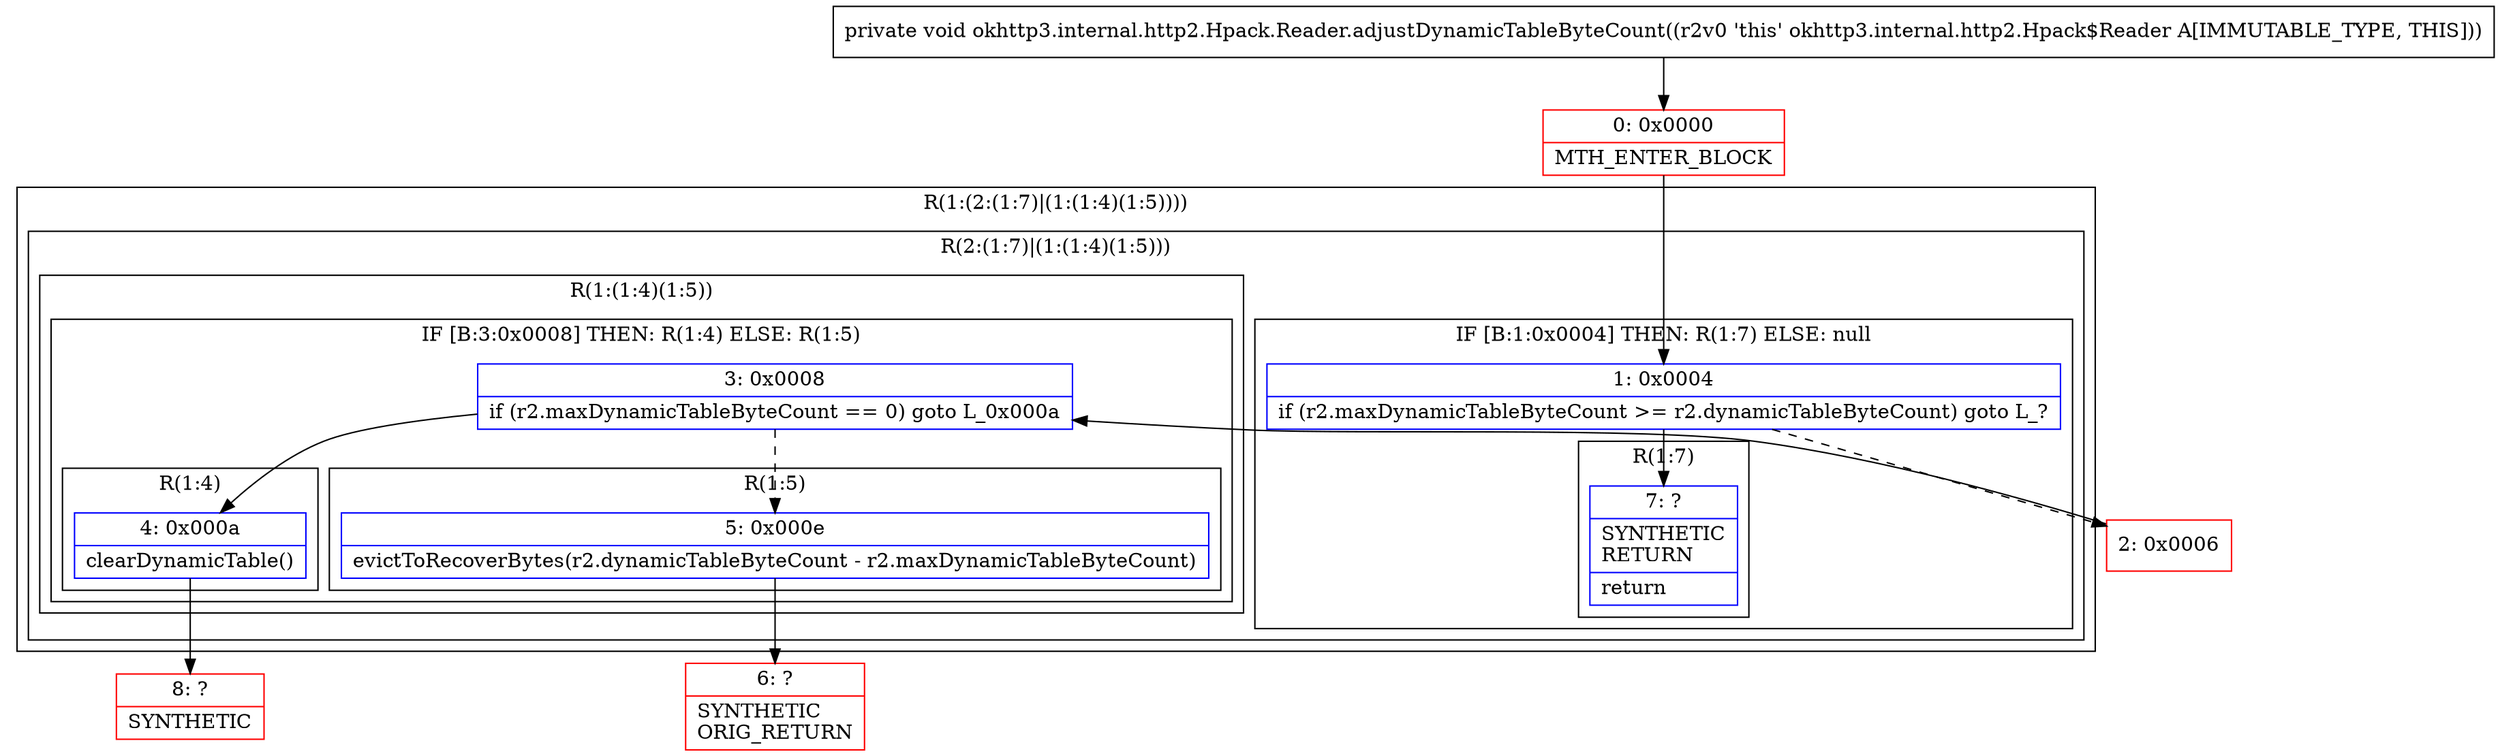 digraph "CFG forokhttp3.internal.http2.Hpack.Reader.adjustDynamicTableByteCount()V" {
subgraph cluster_Region_230742640 {
label = "R(1:(2:(1:7)|(1:(1:4)(1:5))))";
node [shape=record,color=blue];
subgraph cluster_Region_456662304 {
label = "R(2:(1:7)|(1:(1:4)(1:5)))";
node [shape=record,color=blue];
subgraph cluster_IfRegion_2057177428 {
label = "IF [B:1:0x0004] THEN: R(1:7) ELSE: null";
node [shape=record,color=blue];
Node_1 [shape=record,label="{1\:\ 0x0004|if (r2.maxDynamicTableByteCount \>= r2.dynamicTableByteCount) goto L_?\l}"];
subgraph cluster_Region_880936834 {
label = "R(1:7)";
node [shape=record,color=blue];
Node_7 [shape=record,label="{7\:\ ?|SYNTHETIC\lRETURN\l|return\l}"];
}
}
subgraph cluster_Region_1058687032 {
label = "R(1:(1:4)(1:5))";
node [shape=record,color=blue];
subgraph cluster_IfRegion_1687196646 {
label = "IF [B:3:0x0008] THEN: R(1:4) ELSE: R(1:5)";
node [shape=record,color=blue];
Node_3 [shape=record,label="{3\:\ 0x0008|if (r2.maxDynamicTableByteCount == 0) goto L_0x000a\l}"];
subgraph cluster_Region_1850667657 {
label = "R(1:4)";
node [shape=record,color=blue];
Node_4 [shape=record,label="{4\:\ 0x000a|clearDynamicTable()\l}"];
}
subgraph cluster_Region_1255425749 {
label = "R(1:5)";
node [shape=record,color=blue];
Node_5 [shape=record,label="{5\:\ 0x000e|evictToRecoverBytes(r2.dynamicTableByteCount \- r2.maxDynamicTableByteCount)\l}"];
}
}
}
}
}
Node_0 [shape=record,color=red,label="{0\:\ 0x0000|MTH_ENTER_BLOCK\l}"];
Node_2 [shape=record,color=red,label="{2\:\ 0x0006}"];
Node_6 [shape=record,color=red,label="{6\:\ ?|SYNTHETIC\lORIG_RETURN\l}"];
Node_8 [shape=record,color=red,label="{8\:\ ?|SYNTHETIC\l}"];
MethodNode[shape=record,label="{private void okhttp3.internal.http2.Hpack.Reader.adjustDynamicTableByteCount((r2v0 'this' okhttp3.internal.http2.Hpack$Reader A[IMMUTABLE_TYPE, THIS])) }"];
MethodNode -> Node_0;
Node_1 -> Node_2[style=dashed];
Node_1 -> Node_7;
Node_3 -> Node_4;
Node_3 -> Node_5[style=dashed];
Node_4 -> Node_8;
Node_5 -> Node_6;
Node_0 -> Node_1;
Node_2 -> Node_3;
}


